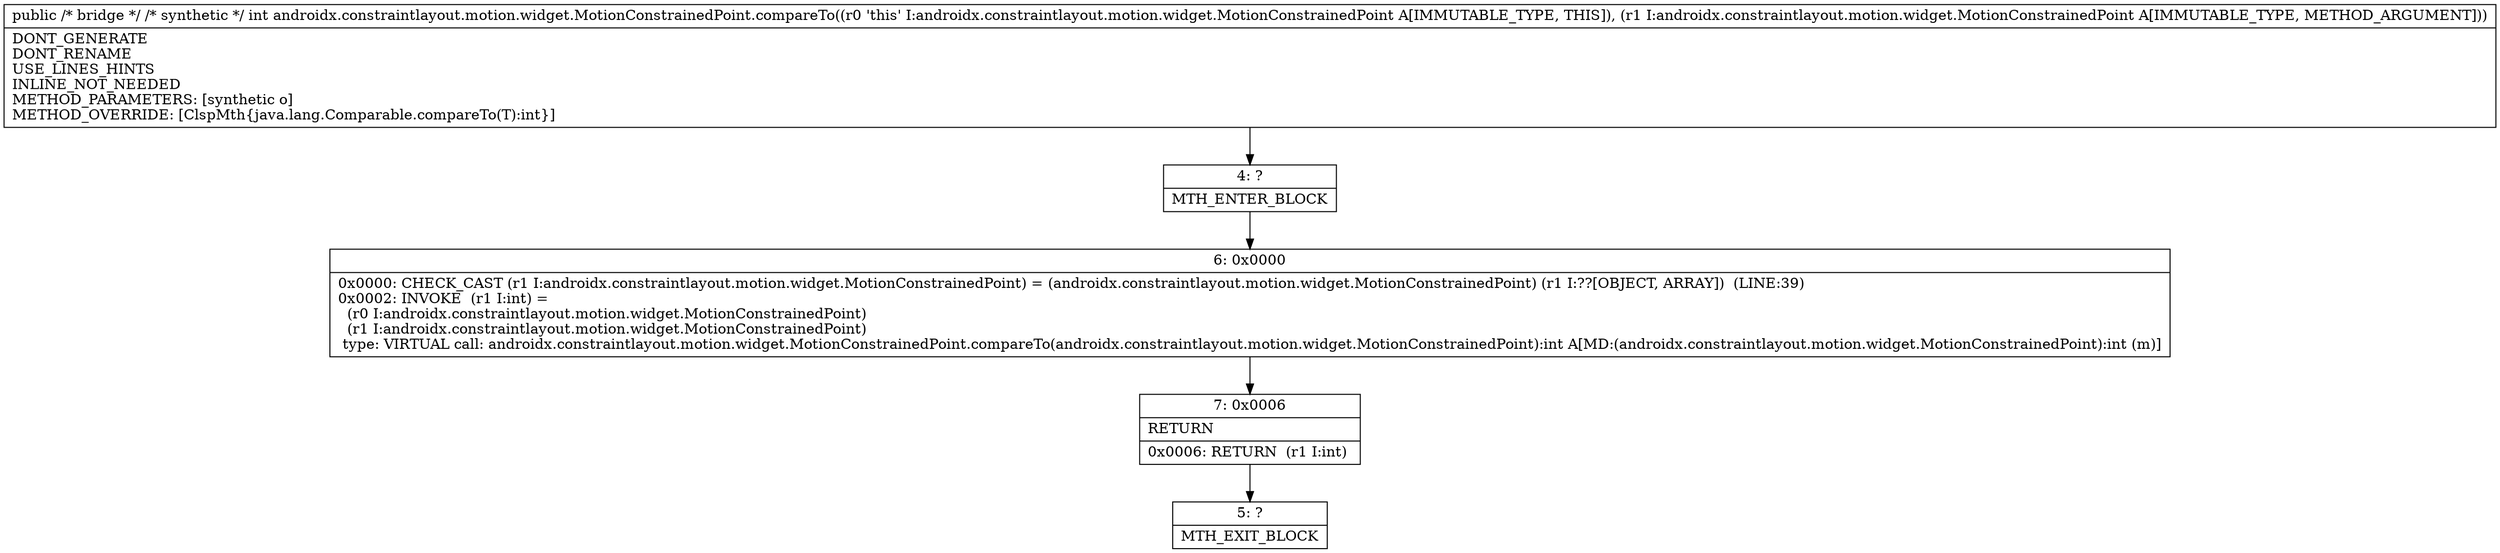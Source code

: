 digraph "CFG forandroidx.constraintlayout.motion.widget.MotionConstrainedPoint.compareTo(Ljava\/lang\/Object;)I" {
Node_4 [shape=record,label="{4\:\ ?|MTH_ENTER_BLOCK\l}"];
Node_6 [shape=record,label="{6\:\ 0x0000|0x0000: CHECK_CAST (r1 I:androidx.constraintlayout.motion.widget.MotionConstrainedPoint) = (androidx.constraintlayout.motion.widget.MotionConstrainedPoint) (r1 I:??[OBJECT, ARRAY])  (LINE:39)\l0x0002: INVOKE  (r1 I:int) = \l  (r0 I:androidx.constraintlayout.motion.widget.MotionConstrainedPoint)\l  (r1 I:androidx.constraintlayout.motion.widget.MotionConstrainedPoint)\l type: VIRTUAL call: androidx.constraintlayout.motion.widget.MotionConstrainedPoint.compareTo(androidx.constraintlayout.motion.widget.MotionConstrainedPoint):int A[MD:(androidx.constraintlayout.motion.widget.MotionConstrainedPoint):int (m)]\l}"];
Node_7 [shape=record,label="{7\:\ 0x0006|RETURN\l|0x0006: RETURN  (r1 I:int) \l}"];
Node_5 [shape=record,label="{5\:\ ?|MTH_EXIT_BLOCK\l}"];
MethodNode[shape=record,label="{public \/* bridge *\/ \/* synthetic *\/ int androidx.constraintlayout.motion.widget.MotionConstrainedPoint.compareTo((r0 'this' I:androidx.constraintlayout.motion.widget.MotionConstrainedPoint A[IMMUTABLE_TYPE, THIS]), (r1 I:androidx.constraintlayout.motion.widget.MotionConstrainedPoint A[IMMUTABLE_TYPE, METHOD_ARGUMENT]))  | DONT_GENERATE\lDONT_RENAME\lUSE_LINES_HINTS\lINLINE_NOT_NEEDED\lMETHOD_PARAMETERS: [synthetic o]\lMETHOD_OVERRIDE: [ClspMth\{java.lang.Comparable.compareTo(T):int\}]\l}"];
MethodNode -> Node_4;Node_4 -> Node_6;
Node_6 -> Node_7;
Node_7 -> Node_5;
}

